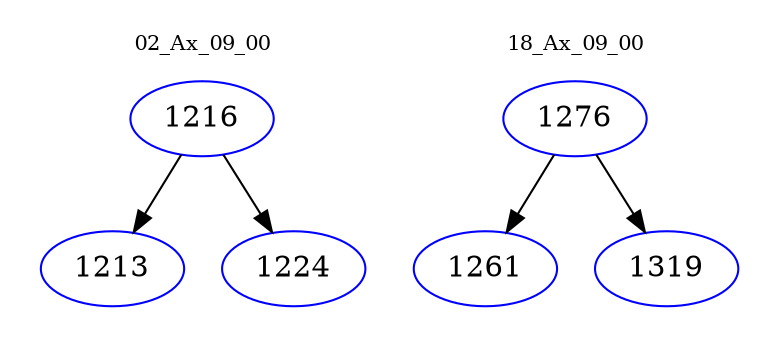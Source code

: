 digraph{
subgraph cluster_0 {
color = white
label = "02_Ax_09_00";
fontsize=10;
T0_1216 [label="1216", color="blue"]
T0_1216 -> T0_1213 [color="black"]
T0_1213 [label="1213", color="blue"]
T0_1216 -> T0_1224 [color="black"]
T0_1224 [label="1224", color="blue"]
}
subgraph cluster_1 {
color = white
label = "18_Ax_09_00";
fontsize=10;
T1_1276 [label="1276", color="blue"]
T1_1276 -> T1_1261 [color="black"]
T1_1261 [label="1261", color="blue"]
T1_1276 -> T1_1319 [color="black"]
T1_1319 [label="1319", color="blue"]
}
}
